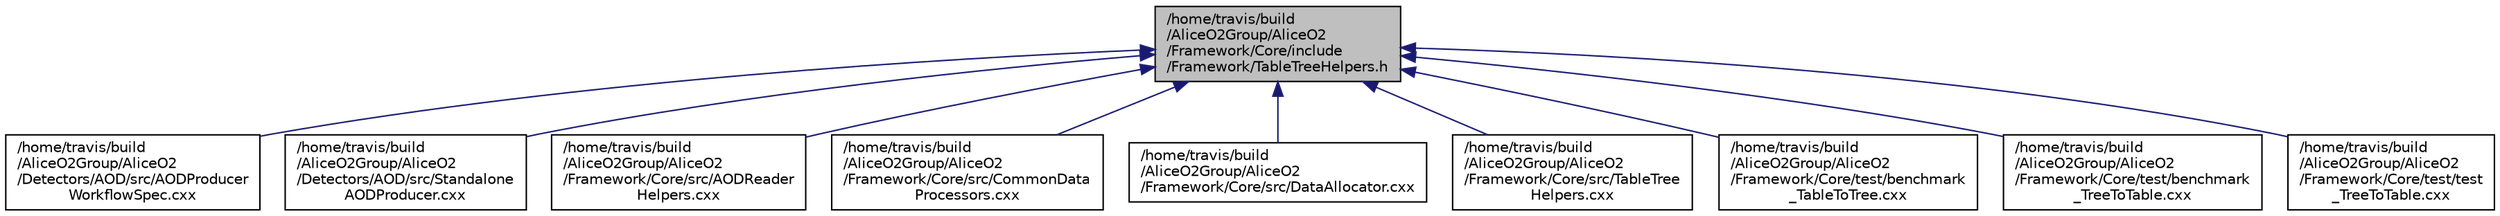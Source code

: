 digraph "/home/travis/build/AliceO2Group/AliceO2/Framework/Core/include/Framework/TableTreeHelpers.h"
{
 // INTERACTIVE_SVG=YES
  bgcolor="transparent";
  edge [fontname="Helvetica",fontsize="10",labelfontname="Helvetica",labelfontsize="10"];
  node [fontname="Helvetica",fontsize="10",shape=record];
  Node66 [label="/home/travis/build\l/AliceO2Group/AliceO2\l/Framework/Core/include\l/Framework/TableTreeHelpers.h",height=0.2,width=0.4,color="black", fillcolor="grey75", style="filled", fontcolor="black"];
  Node66 -> Node67 [dir="back",color="midnightblue",fontsize="10",style="solid",fontname="Helvetica"];
  Node67 [label="/home/travis/build\l/AliceO2Group/AliceO2\l/Detectors/AOD/src/AODProducer\lWorkflowSpec.cxx",height=0.2,width=0.4,color="black",URL="$d6/dc9/AODProducerWorkflowSpec_8cxx.html"];
  Node66 -> Node68 [dir="back",color="midnightblue",fontsize="10",style="solid",fontname="Helvetica"];
  Node68 [label="/home/travis/build\l/AliceO2Group/AliceO2\l/Detectors/AOD/src/Standalone\lAODProducer.cxx",height=0.2,width=0.4,color="black",URL="$d7/d23/StandaloneAODProducer_8cxx.html"];
  Node66 -> Node69 [dir="back",color="midnightblue",fontsize="10",style="solid",fontname="Helvetica"];
  Node69 [label="/home/travis/build\l/AliceO2Group/AliceO2\l/Framework/Core/src/AODReader\lHelpers.cxx",height=0.2,width=0.4,color="black",URL="$d4/dc5/AODReaderHelpers_8cxx.html"];
  Node66 -> Node70 [dir="back",color="midnightblue",fontsize="10",style="solid",fontname="Helvetica"];
  Node70 [label="/home/travis/build\l/AliceO2Group/AliceO2\l/Framework/Core/src/CommonData\lProcessors.cxx",height=0.2,width=0.4,color="black",URL="$df/d93/CommonDataProcessors_8cxx.html"];
  Node66 -> Node71 [dir="back",color="midnightblue",fontsize="10",style="solid",fontname="Helvetica"];
  Node71 [label="/home/travis/build\l/AliceO2Group/AliceO2\l/Framework/Core/src/DataAllocator.cxx",height=0.2,width=0.4,color="black",URL="$db/d9d/DataAllocator_8cxx.html"];
  Node66 -> Node72 [dir="back",color="midnightblue",fontsize="10",style="solid",fontname="Helvetica"];
  Node72 [label="/home/travis/build\l/AliceO2Group/AliceO2\l/Framework/Core/src/TableTree\lHelpers.cxx",height=0.2,width=0.4,color="black",URL="$d1/d29/TableTreeHelpers_8cxx.html"];
  Node66 -> Node73 [dir="back",color="midnightblue",fontsize="10",style="solid",fontname="Helvetica"];
  Node73 [label="/home/travis/build\l/AliceO2Group/AliceO2\l/Framework/Core/test/benchmark\l_TableToTree.cxx",height=0.2,width=0.4,color="black",URL="$d9/dd7/benchmark__TableToTree_8cxx.html"];
  Node66 -> Node74 [dir="back",color="midnightblue",fontsize="10",style="solid",fontname="Helvetica"];
  Node74 [label="/home/travis/build\l/AliceO2Group/AliceO2\l/Framework/Core/test/benchmark\l_TreeToTable.cxx",height=0.2,width=0.4,color="black",URL="$dc/dc4/benchmark__TreeToTable_8cxx.html"];
  Node66 -> Node75 [dir="back",color="midnightblue",fontsize="10",style="solid",fontname="Helvetica"];
  Node75 [label="/home/travis/build\l/AliceO2Group/AliceO2\l/Framework/Core/test/test\l_TreeToTable.cxx",height=0.2,width=0.4,color="black",URL="$da/dae/test__TreeToTable_8cxx.html"];
}
